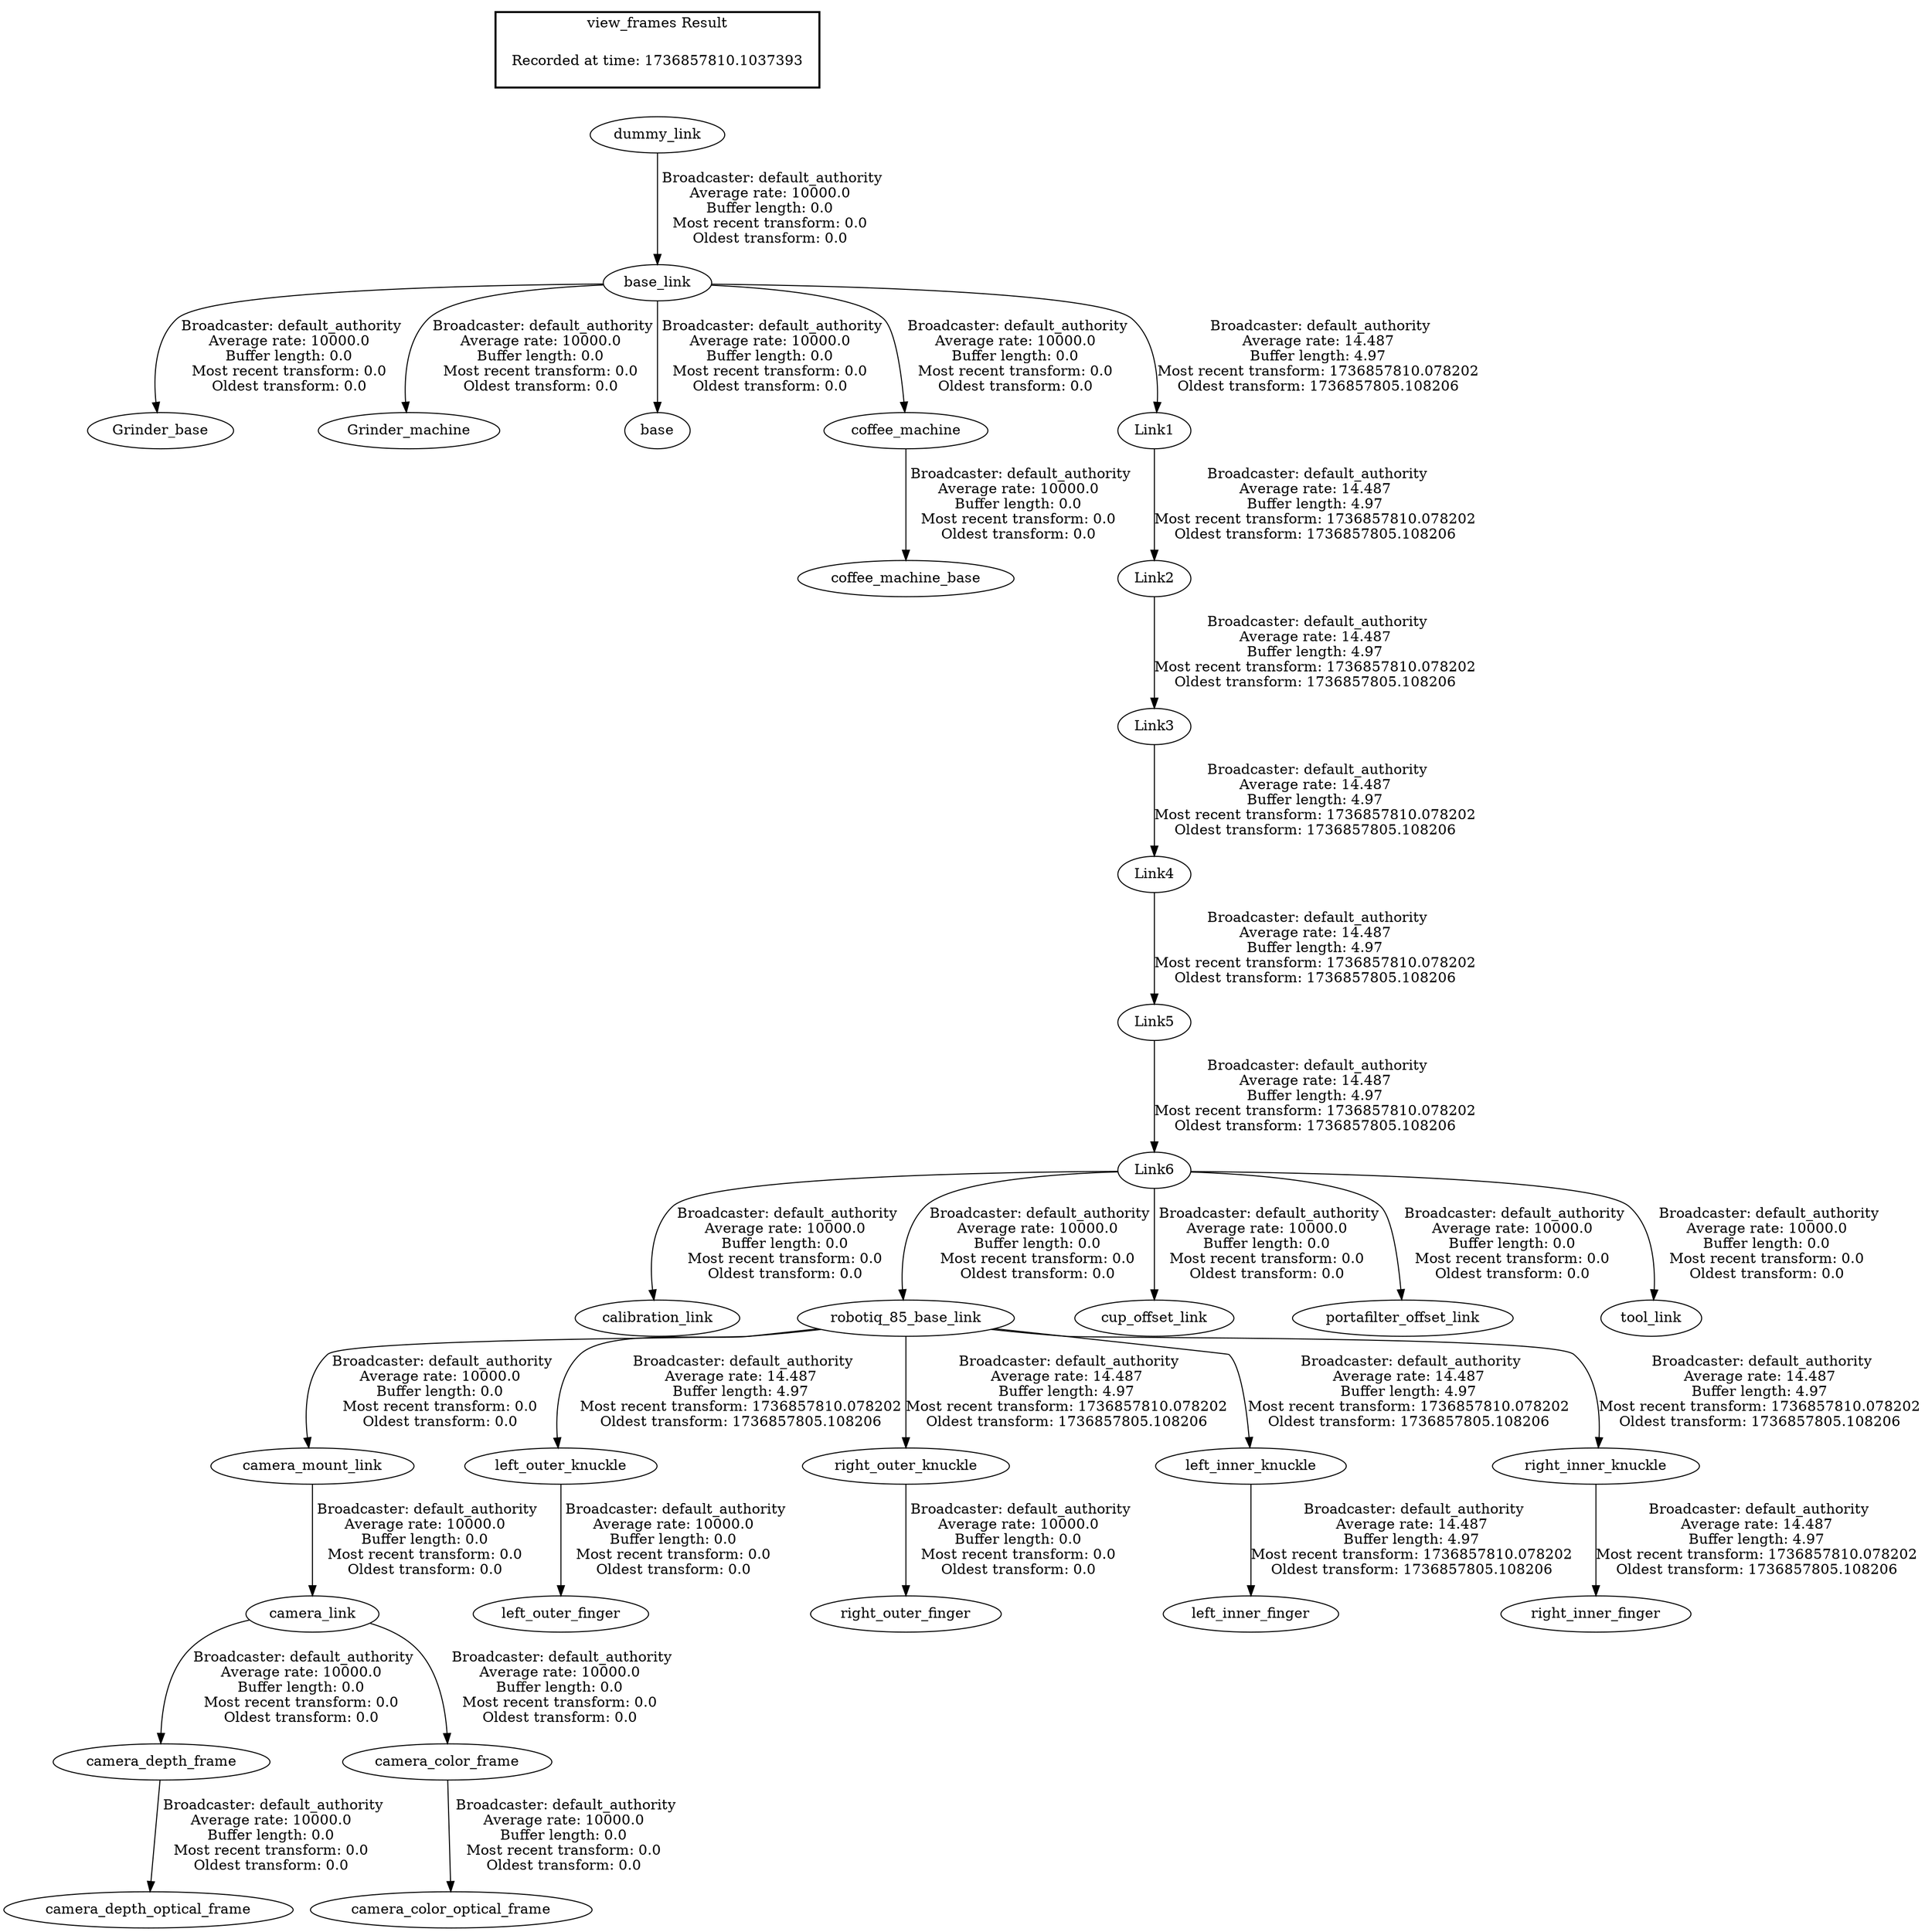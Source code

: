 digraph G {
"camera_link" -> "camera_depth_frame"[label=" Broadcaster: default_authority\nAverage rate: 10000.0\nBuffer length: 0.0\nMost recent transform: 0.0\nOldest transform: 0.0\n"];
"camera_mount_link" -> "camera_link"[label=" Broadcaster: default_authority\nAverage rate: 10000.0\nBuffer length: 0.0\nMost recent transform: 0.0\nOldest transform: 0.0\n"];
"camera_depth_frame" -> "camera_depth_optical_frame"[label=" Broadcaster: default_authority\nAverage rate: 10000.0\nBuffer length: 0.0\nMost recent transform: 0.0\nOldest transform: 0.0\n"];
"camera_link" -> "camera_color_frame"[label=" Broadcaster: default_authority\nAverage rate: 10000.0\nBuffer length: 0.0\nMost recent transform: 0.0\nOldest transform: 0.0\n"];
"camera_color_frame" -> "camera_color_optical_frame"[label=" Broadcaster: default_authority\nAverage rate: 10000.0\nBuffer length: 0.0\nMost recent transform: 0.0\nOldest transform: 0.0\n"];
"base_link" -> "Grinder_base"[label=" Broadcaster: default_authority\nAverage rate: 10000.0\nBuffer length: 0.0\nMost recent transform: 0.0\nOldest transform: 0.0\n"];
"dummy_link" -> "base_link"[label=" Broadcaster: default_authority\nAverage rate: 10000.0\nBuffer length: 0.0\nMost recent transform: 0.0\nOldest transform: 0.0\n"];
"base_link" -> "Grinder_machine"[label=" Broadcaster: default_authority\nAverage rate: 10000.0\nBuffer length: 0.0\nMost recent transform: 0.0\nOldest transform: 0.0\n"];
"base_link" -> "base"[label=" Broadcaster: default_authority\nAverage rate: 10000.0\nBuffer length: 0.0\nMost recent transform: 0.0\nOldest transform: 0.0\n"];
"Link6" -> "calibration_link"[label=" Broadcaster: default_authority\nAverage rate: 10000.0\nBuffer length: 0.0\nMost recent transform: 0.0\nOldest transform: 0.0\n"];
"Link5" -> "Link6"[label=" Broadcaster: default_authority\nAverage rate: 14.487\nBuffer length: 4.97\nMost recent transform: 1736857810.078202\nOldest transform: 1736857805.108206\n"];
"robotiq_85_base_link" -> "camera_mount_link"[label=" Broadcaster: default_authority\nAverage rate: 10000.0\nBuffer length: 0.0\nMost recent transform: 0.0\nOldest transform: 0.0\n"];
"Link6" -> "robotiq_85_base_link"[label=" Broadcaster: default_authority\nAverage rate: 10000.0\nBuffer length: 0.0\nMost recent transform: 0.0\nOldest transform: 0.0\n"];
"coffee_machine" -> "coffee_machine_base"[label=" Broadcaster: default_authority\nAverage rate: 10000.0\nBuffer length: 0.0\nMost recent transform: 0.0\nOldest transform: 0.0\n"];
"base_link" -> "coffee_machine"[label=" Broadcaster: default_authority\nAverage rate: 10000.0\nBuffer length: 0.0\nMost recent transform: 0.0\nOldest transform: 0.0\n"];
"Link6" -> "cup_offset_link"[label=" Broadcaster: default_authority\nAverage rate: 10000.0\nBuffer length: 0.0\nMost recent transform: 0.0\nOldest transform: 0.0\n"];
"left_outer_knuckle" -> "left_outer_finger"[label=" Broadcaster: default_authority\nAverage rate: 10000.0\nBuffer length: 0.0\nMost recent transform: 0.0\nOldest transform: 0.0\n"];
"robotiq_85_base_link" -> "left_outer_knuckle"[label=" Broadcaster: default_authority\nAverage rate: 14.487\nBuffer length: 4.97\nMost recent transform: 1736857810.078202\nOldest transform: 1736857805.108206\n"];
"Link6" -> "portafilter_offset_link"[label=" Broadcaster: default_authority\nAverage rate: 10000.0\nBuffer length: 0.0\nMost recent transform: 0.0\nOldest transform: 0.0\n"];
"right_outer_knuckle" -> "right_outer_finger"[label=" Broadcaster: default_authority\nAverage rate: 10000.0\nBuffer length: 0.0\nMost recent transform: 0.0\nOldest transform: 0.0\n"];
"robotiq_85_base_link" -> "right_outer_knuckle"[label=" Broadcaster: default_authority\nAverage rate: 14.487\nBuffer length: 4.97\nMost recent transform: 1736857810.078202\nOldest transform: 1736857805.108206\n"];
"Link6" -> "tool_link"[label=" Broadcaster: default_authority\nAverage rate: 10000.0\nBuffer length: 0.0\nMost recent transform: 0.0\nOldest transform: 0.0\n"];
"base_link" -> "Link1"[label=" Broadcaster: default_authority\nAverage rate: 14.487\nBuffer length: 4.97\nMost recent transform: 1736857810.078202\nOldest transform: 1736857805.108206\n"];
"Link1" -> "Link2"[label=" Broadcaster: default_authority\nAverage rate: 14.487\nBuffer length: 4.97\nMost recent transform: 1736857810.078202\nOldest transform: 1736857805.108206\n"];
"Link2" -> "Link3"[label=" Broadcaster: default_authority\nAverage rate: 14.487\nBuffer length: 4.97\nMost recent transform: 1736857810.078202\nOldest transform: 1736857805.108206\n"];
"Link3" -> "Link4"[label=" Broadcaster: default_authority\nAverage rate: 14.487\nBuffer length: 4.97\nMost recent transform: 1736857810.078202\nOldest transform: 1736857805.108206\n"];
"Link4" -> "Link5"[label=" Broadcaster: default_authority\nAverage rate: 14.487\nBuffer length: 4.97\nMost recent transform: 1736857810.078202\nOldest transform: 1736857805.108206\n"];
"left_inner_knuckle" -> "left_inner_finger"[label=" Broadcaster: default_authority\nAverage rate: 14.487\nBuffer length: 4.97\nMost recent transform: 1736857810.078202\nOldest transform: 1736857805.108206\n"];
"robotiq_85_base_link" -> "left_inner_knuckle"[label=" Broadcaster: default_authority\nAverage rate: 14.487\nBuffer length: 4.97\nMost recent transform: 1736857810.078202\nOldest transform: 1736857805.108206\n"];
"right_inner_knuckle" -> "right_inner_finger"[label=" Broadcaster: default_authority\nAverage rate: 14.487\nBuffer length: 4.97\nMost recent transform: 1736857810.078202\nOldest transform: 1736857805.108206\n"];
"robotiq_85_base_link" -> "right_inner_knuckle"[label=" Broadcaster: default_authority\nAverage rate: 14.487\nBuffer length: 4.97\nMost recent transform: 1736857810.078202\nOldest transform: 1736857805.108206\n"];
edge [style=invis];
 subgraph cluster_legend { style=bold; color=black; label ="view_frames Result";
"Recorded at time: 1736857810.1037393"[ shape=plaintext ] ;
}->"dummy_link";
}
